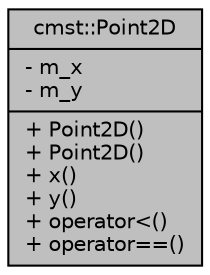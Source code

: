 digraph "cmst::Point2D"
{
  edge [fontname="Helvetica",fontsize="10",labelfontname="Helvetica",labelfontsize="10"];
  node [fontname="Helvetica",fontsize="10",shape=record];
  Node1 [label="{cmst::Point2D\n|- m_x\l- m_y\l|+ Point2D()\l+ Point2D()\l+ x()\l+ y()\l+ operator\<()\l+ operator==()\l}",height=0.2,width=0.4,color="black", fillcolor="grey75", style="filled", fontcolor="black"];
}
